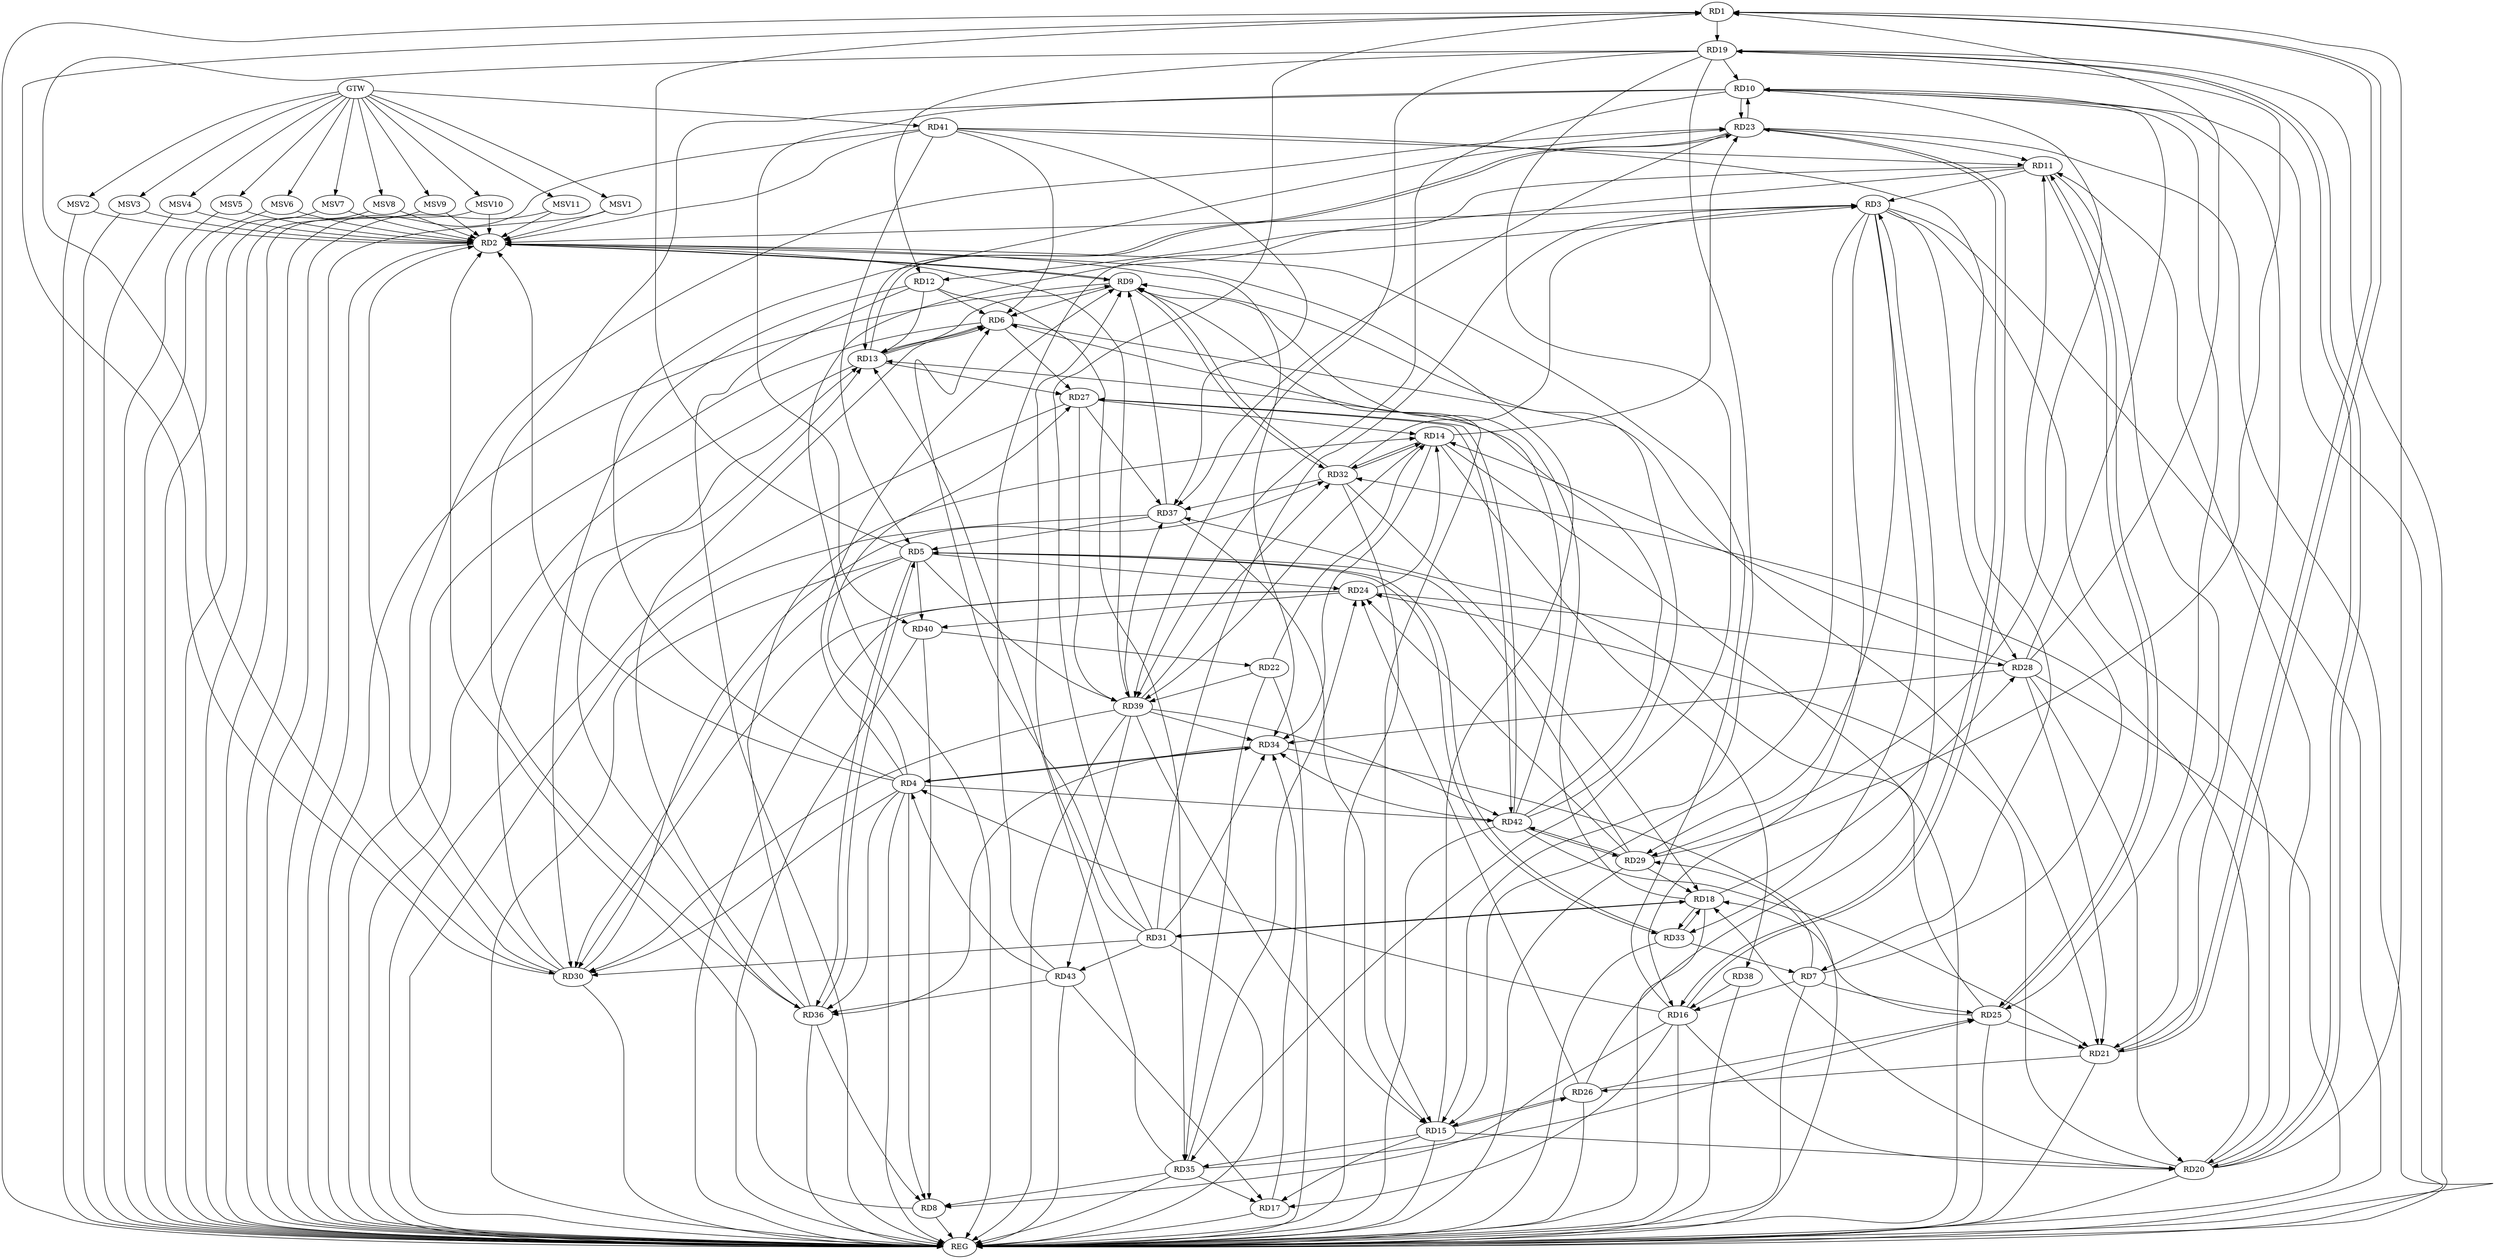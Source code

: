 strict digraph G {
  RD1 [ label="RD1" ];
  RD2 [ label="RD2" ];
  RD3 [ label="RD3" ];
  RD4 [ label="RD4" ];
  RD5 [ label="RD5" ];
  RD6 [ label="RD6" ];
  RD7 [ label="RD7" ];
  RD8 [ label="RD8" ];
  RD9 [ label="RD9" ];
  RD10 [ label="RD10" ];
  RD11 [ label="RD11" ];
  RD12 [ label="RD12" ];
  RD13 [ label="RD13" ];
  RD14 [ label="RD14" ];
  RD15 [ label="RD15" ];
  RD16 [ label="RD16" ];
  RD17 [ label="RD17" ];
  RD18 [ label="RD18" ];
  RD19 [ label="RD19" ];
  RD20 [ label="RD20" ];
  RD21 [ label="RD21" ];
  RD22 [ label="RD22" ];
  RD23 [ label="RD23" ];
  RD24 [ label="RD24" ];
  RD25 [ label="RD25" ];
  RD26 [ label="RD26" ];
  RD27 [ label="RD27" ];
  RD28 [ label="RD28" ];
  RD29 [ label="RD29" ];
  RD30 [ label="RD30" ];
  RD31 [ label="RD31" ];
  RD32 [ label="RD32" ];
  RD33 [ label="RD33" ];
  RD34 [ label="RD34" ];
  RD35 [ label="RD35" ];
  RD36 [ label="RD36" ];
  RD37 [ label="RD37" ];
  RD38 [ label="RD38" ];
  RD39 [ label="RD39" ];
  RD40 [ label="RD40" ];
  RD41 [ label="RD41" ];
  RD42 [ label="RD42" ];
  RD43 [ label="RD43" ];
  GTW [ label="GTW" ];
  REG [ label="REG" ];
  MSV1 [ label="MSV1" ];
  MSV2 [ label="MSV2" ];
  MSV3 [ label="MSV3" ];
  MSV4 [ label="MSV4" ];
  MSV5 [ label="MSV5" ];
  MSV6 [ label="MSV6" ];
  MSV7 [ label="MSV7" ];
  MSV8 [ label="MSV8" ];
  MSV9 [ label="MSV9" ];
  MSV10 [ label="MSV10" ];
  MSV11 [ label="MSV11" ];
  RD5 -> RD1;
  RD1 -> RD19;
  RD20 -> RD1;
  RD1 -> RD21;
  RD21 -> RD1;
  RD28 -> RD1;
  RD30 -> RD1;
  RD31 -> RD1;
  RD3 -> RD2;
  RD4 -> RD2;
  RD8 -> RD2;
  RD2 -> RD9;
  RD9 -> RD2;
  RD15 -> RD2;
  RD16 -> RD2;
  RD30 -> RD2;
  RD2 -> RD34;
  RD2 -> RD39;
  RD41 -> RD2;
  RD11 -> RD3;
  RD3 -> RD15;
  RD3 -> RD16;
  RD3 -> RD20;
  RD26 -> RD3;
  RD3 -> RD28;
  RD3 -> RD29;
  RD31 -> RD3;
  RD32 -> RD3;
  RD3 -> RD33;
  RD43 -> RD3;
  RD4 -> RD8;
  RD4 -> RD9;
  RD16 -> RD4;
  RD4 -> RD23;
  RD4 -> RD27;
  RD4 -> RD30;
  RD4 -> RD34;
  RD34 -> RD4;
  RD4 -> RD36;
  RD4 -> RD42;
  RD43 -> RD4;
  RD5 -> RD24;
  RD29 -> RD5;
  RD5 -> RD30;
  RD5 -> RD33;
  RD33 -> RD5;
  RD5 -> RD36;
  RD36 -> RD5;
  RD37 -> RD5;
  RD5 -> RD39;
  RD5 -> RD40;
  RD41 -> RD5;
  RD9 -> RD6;
  RD12 -> RD6;
  RD6 -> RD13;
  RD13 -> RD6;
  RD6 -> RD21;
  RD6 -> RD27;
  RD31 -> RD6;
  RD36 -> RD6;
  RD41 -> RD6;
  RD42 -> RD6;
  RD7 -> RD11;
  RD7 -> RD16;
  RD7 -> RD25;
  RD7 -> RD29;
  RD33 -> RD7;
  RD41 -> RD7;
  RD16 -> RD8;
  RD35 -> RD8;
  RD36 -> RD8;
  RD40 -> RD8;
  RD13 -> RD9;
  RD9 -> RD15;
  RD18 -> RD9;
  RD31 -> RD9;
  RD9 -> RD32;
  RD32 -> RD9;
  RD37 -> RD9;
  RD42 -> RD9;
  RD19 -> RD10;
  RD21 -> RD10;
  RD10 -> RD23;
  RD23 -> RD10;
  RD10 -> RD25;
  RD28 -> RD10;
  RD10 -> RD29;
  RD10 -> RD36;
  RD10 -> RD39;
  RD10 -> RD40;
  RD11 -> RD12;
  RD20 -> RD11;
  RD11 -> RD21;
  RD23 -> RD11;
  RD11 -> RD25;
  RD25 -> RD11;
  RD41 -> RD11;
  RD12 -> RD13;
  RD19 -> RD12;
  RD12 -> RD30;
  RD12 -> RD35;
  RD13 -> RD23;
  RD23 -> RD13;
  RD13 -> RD27;
  RD30 -> RD13;
  RD35 -> RD13;
  RD36 -> RD13;
  RD42 -> RD13;
  RD22 -> RD14;
  RD14 -> RD23;
  RD24 -> RD14;
  RD27 -> RD14;
  RD28 -> RD14;
  RD14 -> RD32;
  RD32 -> RD14;
  RD14 -> RD34;
  RD36 -> RD14;
  RD14 -> RD38;
  RD14 -> RD39;
  RD15 -> RD17;
  RD19 -> RD15;
  RD15 -> RD20;
  RD15 -> RD26;
  RD26 -> RD15;
  RD15 -> RD35;
  RD37 -> RD15;
  RD39 -> RD15;
  RD16 -> RD17;
  RD16 -> RD20;
  RD16 -> RD23;
  RD23 -> RD16;
  RD38 -> RD16;
  RD17 -> RD34;
  RD35 -> RD17;
  RD43 -> RD17;
  RD20 -> RD18;
  RD25 -> RD18;
  RD18 -> RD28;
  RD29 -> RD18;
  RD18 -> RD31;
  RD31 -> RD18;
  RD32 -> RD18;
  RD18 -> RD33;
  RD33 -> RD18;
  RD19 -> RD20;
  RD20 -> RD19;
  RD29 -> RD19;
  RD19 -> RD30;
  RD19 -> RD35;
  RD19 -> RD39;
  RD20 -> RD24;
  RD28 -> RD20;
  RD20 -> RD32;
  RD25 -> RD21;
  RD21 -> RD26;
  RD28 -> RD21;
  RD42 -> RD21;
  RD22 -> RD35;
  RD22 -> RD39;
  RD40 -> RD22;
  RD30 -> RD23;
  RD23 -> RD37;
  RD26 -> RD24;
  RD24 -> RD28;
  RD29 -> RD24;
  RD24 -> RD30;
  RD35 -> RD24;
  RD24 -> RD40;
  RD26 -> RD25;
  RD35 -> RD25;
  RD25 -> RD37;
  RD27 -> RD37;
  RD27 -> RD39;
  RD27 -> RD42;
  RD42 -> RD27;
  RD28 -> RD34;
  RD29 -> RD42;
  RD42 -> RD29;
  RD31 -> RD30;
  RD30 -> RD32;
  RD39 -> RD30;
  RD31 -> RD34;
  RD31 -> RD43;
  RD32 -> RD37;
  RD39 -> RD32;
  RD34 -> RD36;
  RD39 -> RD34;
  RD42 -> RD34;
  RD43 -> RD36;
  RD39 -> RD37;
  RD41 -> RD37;
  RD39 -> RD42;
  RD39 -> RD43;
  GTW -> RD41;
  RD1 -> REG;
  RD2 -> REG;
  RD3 -> REG;
  RD4 -> REG;
  RD5 -> REG;
  RD6 -> REG;
  RD7 -> REG;
  RD8 -> REG;
  RD9 -> REG;
  RD10 -> REG;
  RD11 -> REG;
  RD12 -> REG;
  RD13 -> REG;
  RD14 -> REG;
  RD15 -> REG;
  RD16 -> REG;
  RD17 -> REG;
  RD18 -> REG;
  RD19 -> REG;
  RD20 -> REG;
  RD21 -> REG;
  RD22 -> REG;
  RD23 -> REG;
  RD24 -> REG;
  RD25 -> REG;
  RD26 -> REG;
  RD27 -> REG;
  RD28 -> REG;
  RD29 -> REG;
  RD30 -> REG;
  RD31 -> REG;
  RD32 -> REG;
  RD33 -> REG;
  RD34 -> REG;
  RD35 -> REG;
  RD36 -> REG;
  RD37 -> REG;
  RD38 -> REG;
  RD39 -> REG;
  RD40 -> REG;
  RD41 -> REG;
  RD42 -> REG;
  RD43 -> REG;
  MSV1 -> RD2;
  MSV2 -> RD2;
  MSV3 -> RD2;
  MSV4 -> RD2;
  GTW -> MSV1;
  MSV1 -> REG;
  GTW -> MSV2;
  MSV2 -> REG;
  GTW -> MSV3;
  MSV3 -> REG;
  GTW -> MSV4;
  MSV4 -> REG;
  MSV5 -> RD2;
  GTW -> MSV5;
  MSV5 -> REG;
  MSV6 -> RD2;
  MSV7 -> RD2;
  GTW -> MSV6;
  MSV6 -> REG;
  GTW -> MSV7;
  MSV7 -> REG;
  MSV8 -> RD2;
  GTW -> MSV8;
  MSV8 -> REG;
  MSV9 -> RD2;
  MSV10 -> RD2;
  GTW -> MSV9;
  MSV9 -> REG;
  GTW -> MSV10;
  MSV10 -> REG;
  MSV11 -> RD2;
  GTW -> MSV11;
  MSV11 -> REG;
}
